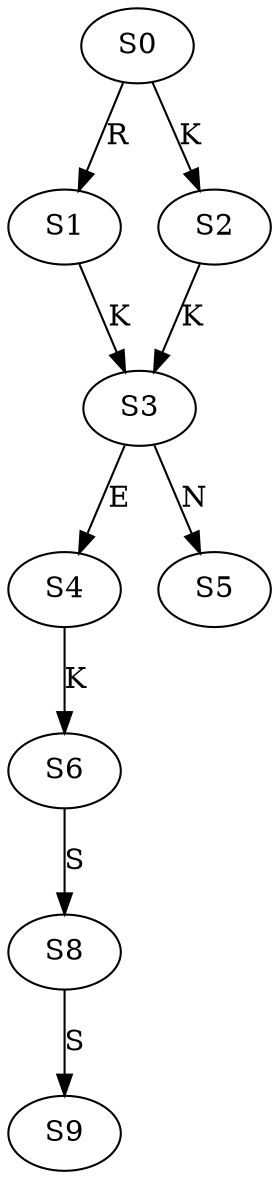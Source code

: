 strict digraph  {
	S0 -> S1 [ label = R ];
	S0 -> S2 [ label = K ];
	S1 -> S3 [ label = K ];
	S2 -> S3 [ label = K ];
	S3 -> S4 [ label = E ];
	S3 -> S5 [ label = N ];
	S4 -> S6 [ label = K ];
	S6 -> S8 [ label = S ];
	S8 -> S9 [ label = S ];
}
